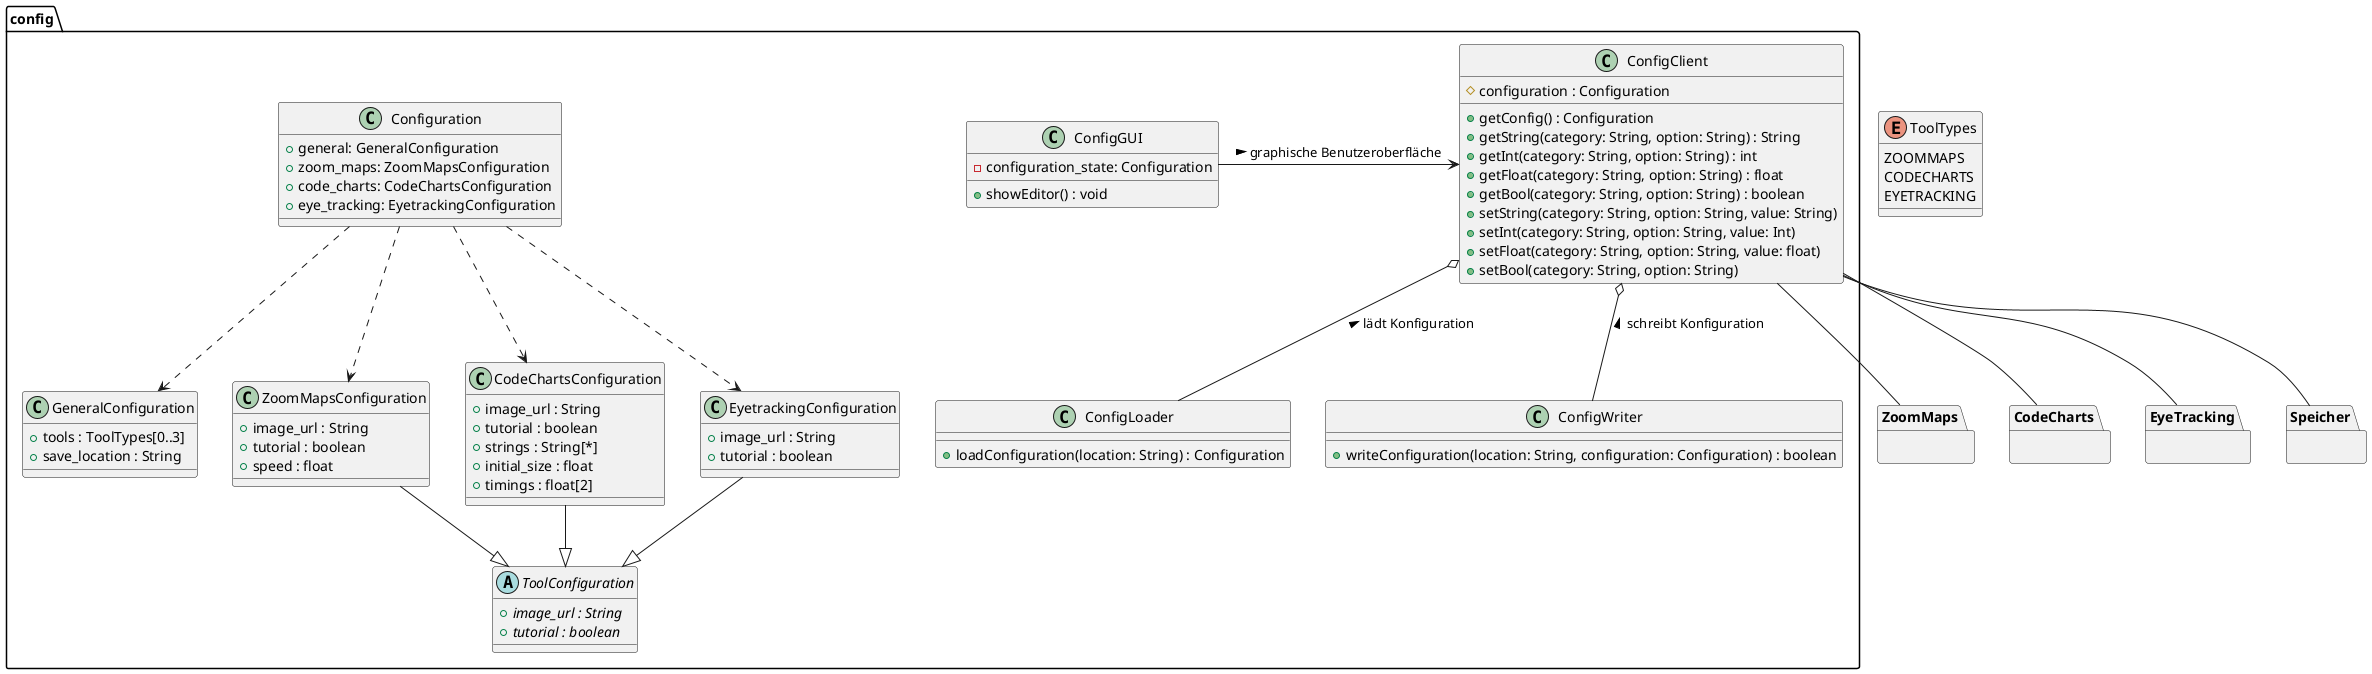 @startuml config

enum ToolTypes {
  ZOOMMAPS
  CODECHARTS
  EYETRACKING
}

package ZoomMaps {}
package CodeCharts {}
package EyeTracking {}
package Speicher {}

package config {
  class ConfigClient {
    # configuration : Configuration
    + getConfig() : Configuration
    + getString(category: String, option: String) : String
    + getInt(category: String, option: String) : int
    + getFloat(category: String, option: String) : float
    + getBool(category: String, option: String) : boolean
    + setString(category: String, option: String, value: String)
    + setInt(category: String, option: String, value: Int)
    + setFloat(category: String, option: String, value: float)
    + setBool(category: String, option: String)
  }

  class ConfigLoader {
    + loadConfiguration(location: String) : Configuration
  }

  class ConfigWriter {
    + writeConfiguration(location: String, configuration: Configuration) : boolean
  }

  class ConfigGUI {
    - configuration_state: Configuration
    + showEditor() : void
  }

  class Configuration {
    + general: GeneralConfiguration
    + zoom_maps: ZoomMapsConfiguration
    + code_charts: CodeChartsConfiguration
    + eye_tracking: EyetrackingConfiguration
  }
  class GeneralConfiguration {
    + tools : ToolTypes[0..3]
    + save_location : String
  }
  class ZoomMapsConfiguration {
    + image_url : String
    + tutorial : boolean
    + speed : float
  }
  class CodeChartsConfiguration {
    + image_url : String
    + tutorial : boolean
    + strings : String[*]
    + initial_size : float
    + timings : float[2]
  }
  class EyetrackingConfiguration {
    + image_url : String
    + tutorial : boolean
  }
  abstract ToolConfiguration {
    + {abstract} image_url : String
    + {abstract} tutorial : boolean
  }

  ' ConfigClient ..> Configuration

  ConfigClient o-- ConfigLoader : < lädt Konfiguration
  ' ConfigLoader ..> Configuration

  ConfigClient o-- ConfigWriter : < schreibt Konfiguration
  ' ConfigWriter ..> Configuration

  ConfigClient <-l- ConfigGUI : < graphische Benutzeroberfläche

  Configuration ..> GeneralConfiguration
  Configuration ..> ZoomMapsConfiguration
  Configuration ..> CodeChartsConfiguration
  Configuration ..> EyetrackingConfiguration

  ZoomMapsConfiguration --|> ToolConfiguration
  CodeChartsConfiguration --|> ToolConfiguration
  EyetrackingConfiguration --|> ToolConfiguration
}
ConfigClient -- ZoomMaps
ConfigClient -- CodeCharts
ConfigClient -- EyeTracking
ConfigClient -- Speicher
@enduml
